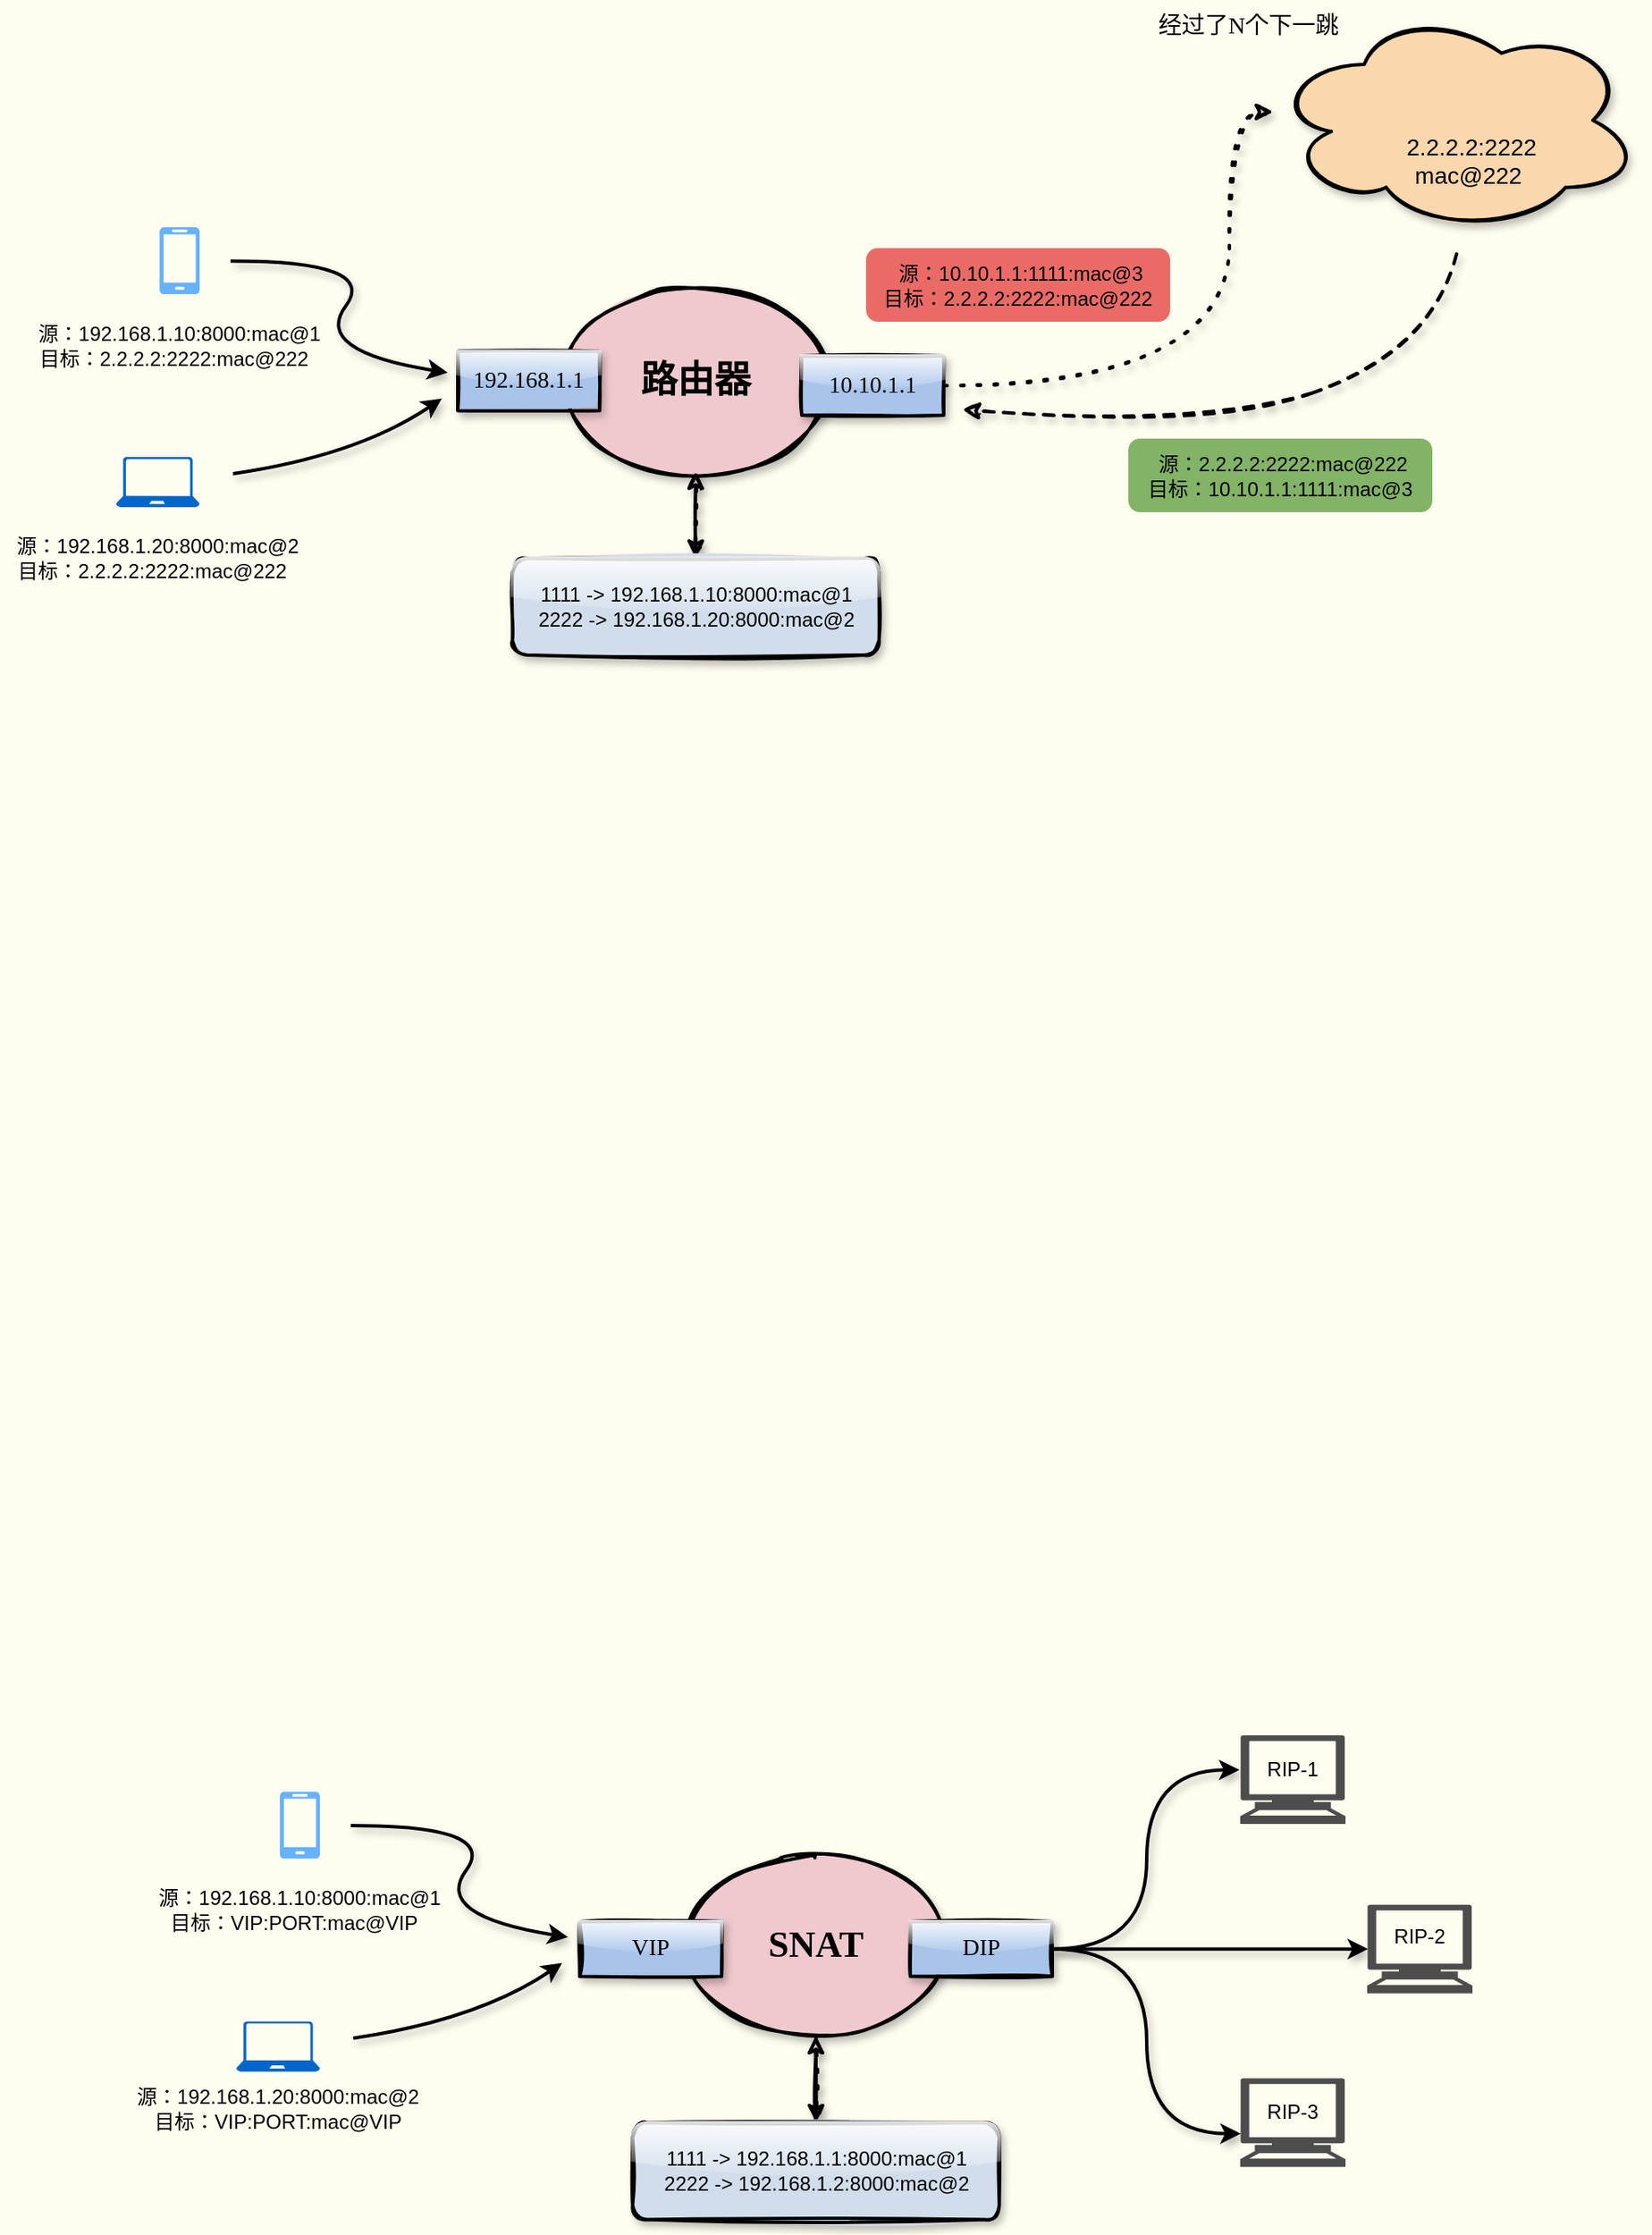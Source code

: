 <mxfile version="14.4.6" type="github">
  <diagram id="aZXABbXW0xjVB7LvO0f2" name="第 1 页">
    <mxGraphModel dx="1426" dy="800" grid="0" gridSize="10" guides="1" tooltips="1" connect="1" arrows="1" fold="1" page="1" pageScale="1" pageWidth="1169" pageHeight="827" background="#FFFDF0" math="0" shadow="0">
      <root>
        <mxCell id="0" />
        <mxCell id="1" parent="0" />
        <mxCell id="kH6JTMU_E28Y3a_ak_Uv-8" value="" style="pointerEvents=1;shadow=0;dashed=0;html=1;strokeColor=none;labelPosition=center;verticalLabelPosition=bottom;verticalAlign=top;align=center;fillColor=#66B2FF;shape=mxgraph.azure.mobile" parent="1" vertex="1">
          <mxGeometry x="193.5" y="213" width="24" height="40" as="geometry" />
        </mxCell>
        <mxCell id="kH6JTMU_E28Y3a_ak_Uv-11" value="" style="aspect=fixed;pointerEvents=1;shadow=0;dashed=0;html=1;strokeColor=none;labelPosition=center;verticalLabelPosition=bottom;verticalAlign=top;align=center;fillColor=#0066CC;shape=mxgraph.azure.laptop" parent="1" vertex="1">
          <mxGeometry x="167.5" y="350.5" width="50" height="30" as="geometry" />
        </mxCell>
        <mxCell id="kH6JTMU_E28Y3a_ak_Uv-12" style="edgeStyle=orthogonalEdgeStyle;rounded=0;orthogonalLoop=1;jettySize=auto;html=1;exitX=0.5;exitY=1;exitDx=0;exitDy=0;exitPerimeter=0;" parent="1" source="kH6JTMU_E28Y3a_ak_Uv-11" target="kH6JTMU_E28Y3a_ak_Uv-11" edge="1">
          <mxGeometry relative="1" as="geometry" />
        </mxCell>
        <mxCell id="kH6JTMU_E28Y3a_ak_Uv-19" value="" style="curved=1;endArrow=classic;html=1;shadow=1;strokeWidth=2;" parent="1" edge="1">
          <mxGeometry width="50" height="50" relative="1" as="geometry">
            <mxPoint x="236" y="233.25" as="sourcePoint" />
            <mxPoint x="366" y="300" as="targetPoint" />
            <Array as="points">
              <mxPoint x="325" y="233" />
              <mxPoint x="285" y="287.25" />
            </Array>
          </mxGeometry>
        </mxCell>
        <mxCell id="kH6JTMU_E28Y3a_ak_Uv-20" value="" style="curved=1;endArrow=classic;html=1;shadow=1;strokeWidth=2;" parent="1" edge="1">
          <mxGeometry width="50" height="50" relative="1" as="geometry">
            <mxPoint x="237.5" y="360.5" as="sourcePoint" />
            <mxPoint x="362.5" y="315.5" as="targetPoint" />
            <Array as="points">
              <mxPoint x="312.5" y="349.5" />
            </Array>
          </mxGeometry>
        </mxCell>
        <mxCell id="kH6JTMU_E28Y3a_ak_Uv-25" value="&lt;div style=&quot;font-family: &amp;#34;helvetica&amp;#34; ; font-size: 12px&quot;&gt;源：192.168.1.20:8000:mac@2&lt;/div&gt;&lt;div style=&quot;font-family: &amp;#34;helvetica&amp;#34; ; font-size: 12px&quot;&gt;目标：2.2.2.2:2222:mac@222&amp;nbsp;&amp;nbsp;&lt;/div&gt;" style="text;html=1;strokeColor=none;fillColor=none;align=center;verticalAlign=middle;whiteSpace=wrap;rounded=0;shadow=1;glass=1;sketch=1;fontFamily=Tahoma;fontSize=14;" parent="1" vertex="1">
          <mxGeometry x="102" y="401" width="181" height="20" as="geometry" />
        </mxCell>
        <mxCell id="kH6JTMU_E28Y3a_ak_Uv-29" value="&lt;div style=&quot;font-family: &amp;#34;helvetica&amp;#34; ; font-size: 14px&quot;&gt;&lt;br&gt;&lt;/div&gt;" style="ellipse;shape=cloud;whiteSpace=wrap;html=1;shadow=1;strokeWidth=2;glass=0;sketch=1;fillWeight=-1;hachureGap=8;fillStyle=solid;fillColor=#fad7ac;" parent="1" vertex="1">
          <mxGeometry x="860" y="82" width="219" height="134" as="geometry" />
        </mxCell>
        <mxCell id="kH6JTMU_E28Y3a_ak_Uv-50" value="" style="edgeStyle=orthogonalEdgeStyle;curved=1;sketch=1;orthogonalLoop=1;jettySize=auto;html=1;shadow=1;dashed=1;dashPattern=1 4;strokeWidth=2;fontFamily=Tahoma;fontSize=14;" parent="1" source="kH6JTMU_E28Y3a_ak_Uv-33" target="kH6JTMU_E28Y3a_ak_Uv-49" edge="1">
          <mxGeometry relative="1" as="geometry" />
        </mxCell>
        <mxCell id="kH6JTMU_E28Y3a_ak_Uv-33" value="&lt;b&gt;&lt;font style=&quot;font-size: 22px&quot;&gt;路由器&lt;/font&gt;&lt;/b&gt;" style="ellipse;whiteSpace=wrap;html=1;shadow=1;glass=1;sketch=1;strokeWidth=2;fontFamily=Tahoma;fontSize=14;fillStyle=solid;fillColor=#f0c9cf;" parent="1" vertex="1">
          <mxGeometry x="436" y="251" width="157" height="108" as="geometry" />
        </mxCell>
        <mxCell id="kH6JTMU_E28Y3a_ak_Uv-35" value="192.168.1.1" style="rounded=0;whiteSpace=wrap;html=1;shadow=1;glass=1;sketch=1;strokeColor=#000000;strokeWidth=2;fontFamily=Tahoma;fontSize=14;fillStyle=solid;fillColor=#A9C4EB;" parent="1" vertex="1">
          <mxGeometry x="372" y="287.25" width="85" height="35.5" as="geometry" />
        </mxCell>
        <mxCell id="kH6JTMU_E28Y3a_ak_Uv-37" style="edgeStyle=orthogonalEdgeStyle;curved=1;sketch=1;orthogonalLoop=1;jettySize=auto;html=1;shadow=1;strokeWidth=2;fontFamily=Tahoma;fontSize=14;dashed=1;dashPattern=1 4;" parent="1" source="kH6JTMU_E28Y3a_ak_Uv-36" target="kH6JTMU_E28Y3a_ak_Uv-29" edge="1">
          <mxGeometry relative="1" as="geometry">
            <Array as="points">
              <mxPoint x="834" y="308" />
              <mxPoint x="834" y="144" />
            </Array>
          </mxGeometry>
        </mxCell>
        <mxCell id="kH6JTMU_E28Y3a_ak_Uv-36" value="10.10.1.1" style="rounded=0;whiteSpace=wrap;html=1;shadow=1;glass=1;sketch=1;strokeColor=#000000;strokeWidth=2;fontFamily=Tahoma;fontSize=14;fillStyle=solid;fillColor=#A9C4EB;" parent="1" vertex="1">
          <mxGeometry x="578" y="290" width="85" height="35.5" as="geometry" />
        </mxCell>
        <mxCell id="kH6JTMU_E28Y3a_ak_Uv-38" value="经过了N个下一跳&lt;br&gt;" style="text;html=1;align=center;verticalAlign=middle;resizable=0;points=[];autosize=1;fontSize=14;fontFamily=Tahoma;" parent="1" vertex="1">
          <mxGeometry x="786" y="82" width="117" height="21" as="geometry" />
        </mxCell>
        <mxCell id="kH6JTMU_E28Y3a_ak_Uv-43" value="&lt;div style=&quot;font-family: &amp;#34;helvetica&amp;#34; ; font-size: 12px&quot;&gt;&lt;div&gt;源：192.168.1.10:8000:mac@1&lt;/div&gt;&lt;div&gt;目标：2.2.2.2:2222:mac@222&amp;nbsp;&amp;nbsp;&lt;/div&gt;&lt;/div&gt;" style="text;html=1;strokeColor=none;fillColor=none;align=center;verticalAlign=middle;whiteSpace=wrap;rounded=0;shadow=1;glass=1;sketch=1;fontFamily=Tahoma;fontSize=14;" parent="1" vertex="1">
          <mxGeometry x="115" y="274" width="181" height="20" as="geometry" />
        </mxCell>
        <mxCell id="kH6JTMU_E28Y3a_ak_Uv-45" value="&lt;div style=&quot;font-family: &amp;#34;helvetica&amp;#34;&quot;&gt;2.2.2.2:2222&lt;/div&gt;&lt;div style=&quot;font-family: &amp;#34;helvetica&amp;#34;&quot;&gt;mac@222&amp;nbsp;&lt;/div&gt;" style="text;html=1;strokeColor=none;fillColor=none;align=center;verticalAlign=middle;whiteSpace=wrap;rounded=0;shadow=0;glass=0;sketch=0;fontFamily=Tahoma;fontSize=14;" parent="1" vertex="1">
          <mxGeometry x="959" y="164" width="40" height="17" as="geometry" />
        </mxCell>
        <mxCell id="kH6JTMU_E28Y3a_ak_Uv-46" value="" style="shape=image;html=1;verticalAlign=top;verticalLabelPosition=bottom;labelBackgroundColor=#ffffff;imageAspect=0;aspect=fixed;image=https://cdn4.iconfinder.com/data/icons/chinas-social-share-icons/256/cssi_taobao-128.png;rounded=0;shadow=0;glass=0;sketch=0;strokeColor=#000000;strokeWidth=2;fillColor=none;fontFamily=Tahoma;fontSize=14;" parent="1" vertex="1">
          <mxGeometry x="955" y="113" width="39" height="39" as="geometry" />
        </mxCell>
        <mxCell id="kH6JTMU_E28Y3a_ak_Uv-51" value="" style="sketch=1;orthogonalLoop=1;jettySize=auto;html=1;shadow=1;strokeWidth=2;fontFamily=Tahoma;fontSize=14;" parent="1" source="kH6JTMU_E28Y3a_ak_Uv-49" target="kH6JTMU_E28Y3a_ak_Uv-33" edge="1">
          <mxGeometry relative="1" as="geometry" />
        </mxCell>
        <mxCell id="kH6JTMU_E28Y3a_ak_Uv-49" value="&lt;div style=&quot;font-family: &amp;#34;helvetica&amp;#34; ; font-size: 12px&quot;&gt;1111 -&amp;gt; 192.168.1.10:8000:mac@1&lt;/div&gt;&lt;div style=&quot;font-family: &amp;#34;helvetica&amp;#34; ; font-size: 12px&quot;&gt;2222 -&amp;gt; 192.168.1.20:8000:mac@2&lt;br&gt;&lt;/div&gt;" style="whiteSpace=wrap;html=1;shadow=1;fontFamily=Tahoma;fontSize=14;strokeWidth=2;glass=1;sketch=1;fillStyle=solid;rounded=1;fillColor=#D1DDEB;" parent="1" vertex="1">
          <mxGeometry x="404.75" y="411" width="219.5" height="58" as="geometry" />
        </mxCell>
        <mxCell id="KS8ba3pGw0_D_sEXpfe7-1" value="&amp;nbsp;源：10.10.1.1:1111:mac@3&lt;br&gt;目标：2.2.2.2:2222:mac@222" style="rounded=1;whiteSpace=wrap;html=1;fillColor=#EA6B66;strokeColor=#EA6B66;" parent="1" vertex="1">
          <mxGeometry x="617" y="226" width="181" height="43" as="geometry" />
        </mxCell>
        <mxCell id="KS8ba3pGw0_D_sEXpfe7-6" value="" style="curved=1;endArrow=classic;html=1;strokeWidth=2;dashed=1;shadow=1;sketch=1;" parent="1" edge="1">
          <mxGeometry width="50" height="50" relative="1" as="geometry">
            <mxPoint x="970" y="229" as="sourcePoint" />
            <mxPoint x="674" y="322" as="targetPoint" />
            <Array as="points">
              <mxPoint x="955" y="290" />
              <mxPoint x="812" y="334.5" />
            </Array>
          </mxGeometry>
        </mxCell>
        <mxCell id="KS8ba3pGw0_D_sEXpfe7-2" value="&amp;nbsp;源：2.2.2.2:2222:mac@222&lt;br&gt;目标：10.10.1.1:1111:mac@3" style="rounded=1;whiteSpace=wrap;html=1;strokeColor=#82b366;fillColor=#82B366;" parent="1" vertex="1">
          <mxGeometry x="774" y="340" width="181" height="43" as="geometry" />
        </mxCell>
        <mxCell id="KS8ba3pGw0_D_sEXpfe7-7" value="" style="pointerEvents=1;shadow=0;dashed=0;html=1;strokeColor=none;labelPosition=center;verticalLabelPosition=bottom;verticalAlign=top;align=center;fillColor=#66B2FF;shape=mxgraph.azure.mobile" parent="1" vertex="1">
          <mxGeometry x="265.5" y="1149.24" width="24" height="40" as="geometry" />
        </mxCell>
        <mxCell id="KS8ba3pGw0_D_sEXpfe7-8" value="" style="aspect=fixed;pointerEvents=1;shadow=0;dashed=0;html=1;strokeColor=none;labelPosition=center;verticalLabelPosition=bottom;verticalAlign=top;align=center;fillColor=#0066CC;shape=mxgraph.azure.laptop" parent="1" vertex="1">
          <mxGeometry x="239.5" y="1286.74" width="50" height="30" as="geometry" />
        </mxCell>
        <mxCell id="KS8ba3pGw0_D_sEXpfe7-9" style="edgeStyle=orthogonalEdgeStyle;rounded=0;orthogonalLoop=1;jettySize=auto;html=1;exitX=0.5;exitY=1;exitDx=0;exitDy=0;exitPerimeter=0;" parent="1" source="KS8ba3pGw0_D_sEXpfe7-8" target="KS8ba3pGw0_D_sEXpfe7-8" edge="1">
          <mxGeometry relative="1" as="geometry" />
        </mxCell>
        <mxCell id="KS8ba3pGw0_D_sEXpfe7-10" value="" style="curved=1;endArrow=classic;html=1;shadow=1;strokeWidth=2;" parent="1" edge="1">
          <mxGeometry width="50" height="50" relative="1" as="geometry">
            <mxPoint x="308" y="1169.49" as="sourcePoint" />
            <mxPoint x="438" y="1236.24" as="targetPoint" />
            <Array as="points">
              <mxPoint x="397" y="1169.24" />
              <mxPoint x="357" y="1223.49" />
            </Array>
          </mxGeometry>
        </mxCell>
        <mxCell id="KS8ba3pGw0_D_sEXpfe7-11" value="" style="curved=1;endArrow=classic;html=1;shadow=1;strokeWidth=2;" parent="1" edge="1">
          <mxGeometry width="50" height="50" relative="1" as="geometry">
            <mxPoint x="309.5" y="1296.74" as="sourcePoint" />
            <mxPoint x="434.5" y="1251.74" as="targetPoint" />
            <Array as="points">
              <mxPoint x="384.5" y="1285.74" />
            </Array>
          </mxGeometry>
        </mxCell>
        <mxCell id="KS8ba3pGw0_D_sEXpfe7-12" value="&lt;div style=&quot;font-family: &amp;#34;helvetica&amp;#34; ; font-size: 12px&quot;&gt;源：192.168.1.20:8000:mac@2&lt;/div&gt;&lt;span style=&quot;font-family: &amp;#34;helvetica&amp;#34; ; font-size: 12px&quot;&gt;目标：VIP:PORT:mac@VIP&lt;/span&gt;&lt;div style=&quot;font-family: &amp;#34;helvetica&amp;#34; ; font-size: 12px&quot;&gt;&amp;nbsp;&lt;/div&gt;" style="text;html=1;strokeColor=none;fillColor=none;align=center;verticalAlign=middle;whiteSpace=wrap;rounded=0;shadow=1;glass=1;sketch=1;fontFamily=Tahoma;fontSize=14;" parent="1" vertex="1">
          <mxGeometry x="174" y="1337.24" width="181" height="20" as="geometry" />
        </mxCell>
        <mxCell id="KS8ba3pGw0_D_sEXpfe7-14" value="" style="edgeStyle=orthogonalEdgeStyle;curved=1;sketch=1;orthogonalLoop=1;jettySize=auto;html=1;shadow=1;dashed=1;dashPattern=1 4;strokeWidth=2;fontFamily=Tahoma;fontSize=14;" parent="1" source="KS8ba3pGw0_D_sEXpfe7-15" target="KS8ba3pGw0_D_sEXpfe7-24" edge="1">
          <mxGeometry relative="1" as="geometry" />
        </mxCell>
        <mxCell id="KS8ba3pGw0_D_sEXpfe7-15" value="&lt;b&gt;&lt;font style=&quot;font-size: 22px&quot;&gt;SNAT&lt;/font&gt;&lt;/b&gt;" style="ellipse;whiteSpace=wrap;html=1;shadow=1;glass=1;sketch=1;strokeWidth=2;fontFamily=Tahoma;fontSize=14;fillStyle=solid;fillColor=#f0c9cf;" parent="1" vertex="1">
          <mxGeometry x="508" y="1187.24" width="157" height="108" as="geometry" />
        </mxCell>
        <mxCell id="KS8ba3pGw0_D_sEXpfe7-16" value="VIP" style="rounded=0;whiteSpace=wrap;html=1;shadow=1;glass=1;sketch=1;strokeColor=#000000;strokeWidth=2;fontFamily=Tahoma;fontSize=14;fillStyle=solid;fillColor=#A9C4EB;" parent="1" vertex="1">
          <mxGeometry x="445" y="1227" width="85" height="32.75" as="geometry" />
        </mxCell>
        <mxCell id="KS8ba3pGw0_D_sEXpfe7-37" style="edgeStyle=orthogonalEdgeStyle;sketch=0;orthogonalLoop=1;jettySize=auto;html=1;exitX=1;exitY=0.5;exitDx=0;exitDy=0;entryX=-0.016;entryY=0.388;entryDx=0;entryDy=0;entryPerimeter=0;shadow=1;strokeWidth=2;curved=1;" parent="1" source="KS8ba3pGw0_D_sEXpfe7-18" target="KS8ba3pGw0_D_sEXpfe7-31" edge="1">
          <mxGeometry relative="1" as="geometry" />
        </mxCell>
        <mxCell id="KS8ba3pGw0_D_sEXpfe7-39" style="edgeStyle=orthogonalEdgeStyle;curved=1;sketch=0;orthogonalLoop=1;jettySize=auto;html=1;exitX=1;exitY=0.5;exitDx=0;exitDy=0;entryX=-0.003;entryY=0.627;entryDx=0;entryDy=0;entryPerimeter=0;shadow=1;strokeWidth=2;" parent="1" source="KS8ba3pGw0_D_sEXpfe7-18" target="KS8ba3pGw0_D_sEXpfe7-33" edge="1">
          <mxGeometry relative="1" as="geometry" />
        </mxCell>
        <mxCell id="KS8ba3pGw0_D_sEXpfe7-40" style="edgeStyle=orthogonalEdgeStyle;curved=1;sketch=0;orthogonalLoop=1;jettySize=auto;html=1;exitX=1;exitY=0.5;exitDx=0;exitDy=0;entryX=0;entryY=0.5;entryDx=0;entryDy=0;entryPerimeter=0;shadow=1;strokeWidth=2;" parent="1" source="KS8ba3pGw0_D_sEXpfe7-18" target="KS8ba3pGw0_D_sEXpfe7-32" edge="1">
          <mxGeometry relative="1" as="geometry" />
        </mxCell>
        <mxCell id="KS8ba3pGw0_D_sEXpfe7-18" value="DIP" style="rounded=0;whiteSpace=wrap;html=1;shadow=1;glass=1;sketch=1;strokeColor=#000000;strokeWidth=2;fontFamily=Tahoma;fontSize=14;fillStyle=solid;fillColor=#A9C4EB;" parent="1" vertex="1">
          <mxGeometry x="643" y="1227" width="85" height="32.75" as="geometry" />
        </mxCell>
        <mxCell id="KS8ba3pGw0_D_sEXpfe7-20" value="&lt;div style=&quot;font-family: &amp;#34;helvetica&amp;#34; ; font-size: 12px&quot;&gt;&lt;div&gt;源：192.168.1.10:8000:mac@1&lt;/div&gt;&lt;div&gt;目标：VIP:PORT:mac@VIP&amp;nbsp;&amp;nbsp;&lt;/div&gt;&lt;/div&gt;" style="text;html=1;strokeColor=none;fillColor=none;align=center;verticalAlign=middle;whiteSpace=wrap;rounded=0;shadow=1;glass=1;sketch=1;fontFamily=Tahoma;fontSize=14;" parent="1" vertex="1">
          <mxGeometry x="187" y="1210.24" width="181" height="20" as="geometry" />
        </mxCell>
        <mxCell id="KS8ba3pGw0_D_sEXpfe7-23" value="" style="sketch=1;orthogonalLoop=1;jettySize=auto;html=1;shadow=1;strokeWidth=2;fontFamily=Tahoma;fontSize=14;" parent="1" source="KS8ba3pGw0_D_sEXpfe7-24" target="KS8ba3pGw0_D_sEXpfe7-15" edge="1">
          <mxGeometry relative="1" as="geometry" />
        </mxCell>
        <mxCell id="KS8ba3pGw0_D_sEXpfe7-24" value="&lt;div style=&quot;font-family: &amp;#34;helvetica&amp;#34; ; font-size: 12px&quot;&gt;1111 -&amp;gt; 192.168.1.1:8000:mac@1&lt;/div&gt;&lt;div style=&quot;font-family: &amp;#34;helvetica&amp;#34; ; font-size: 12px&quot;&gt;2222 -&amp;gt; 192.168.1.2:8000:mac@2&lt;br&gt;&lt;/div&gt;" style="whiteSpace=wrap;html=1;shadow=1;fontFamily=Tahoma;fontSize=14;strokeWidth=2;glass=1;sketch=1;fillStyle=solid;rounded=1;fillColor=#D1DDEB;" parent="1" vertex="1">
          <mxGeometry x="476.75" y="1347.24" width="219.5" height="58" as="geometry" />
        </mxCell>
        <mxCell id="KS8ba3pGw0_D_sEXpfe7-31" value="" style="shape=mxgraph.signs.tech.computer;html=1;pointerEvents=1;verticalLabelPosition=bottom;verticalAlign=top;align=center;labelBackgroundColor=none;fontColor=#ffffff;fillColor=#4D4D4D;strokeColor=#4D4D4D;" parent="1" vertex="1">
          <mxGeometry x="841" y="1116" width="62" height="52" as="geometry" />
        </mxCell>
        <mxCell id="KS8ba3pGw0_D_sEXpfe7-32" value="" style="shape=mxgraph.signs.tech.computer;html=1;pointerEvents=1;verticalLabelPosition=bottom;verticalAlign=top;align=center;labelBackgroundColor=none;fontColor=#ffffff;fillColor=#4D4D4D;strokeColor=#4D4D4D;" parent="1" vertex="1">
          <mxGeometry x="917" y="1217.38" width="62" height="52" as="geometry" />
        </mxCell>
        <mxCell id="KS8ba3pGw0_D_sEXpfe7-33" value="" style="shape=mxgraph.signs.tech.computer;html=1;pointerEvents=1;verticalLabelPosition=bottom;verticalAlign=top;align=center;labelBackgroundColor=none;fontColor=#ffffff;fillColor=#4D4D4D;strokeColor=#4D4D4D;" parent="1" vertex="1">
          <mxGeometry x="841" y="1321.24" width="62" height="52" as="geometry" />
        </mxCell>
        <mxCell id="KS8ba3pGw0_D_sEXpfe7-34" value="&lt;meta charset=&quot;utf-8&quot;&gt;&lt;span style=&quot;color: rgb(0, 0, 0); font-family: helvetica; font-size: 12px; font-style: normal; font-weight: 400; letter-spacing: normal; text-align: center; text-indent: 0px; text-transform: none; word-spacing: 0px; display: inline; float: none;&quot;&gt;RIP-1&lt;/span&gt;" style="text;html=1;strokeColor=none;fillColor=none;align=center;verticalAlign=middle;whiteSpace=wrap;rounded=0;labelBackgroundColor=none;" parent="1" vertex="1">
          <mxGeometry x="852" y="1126" width="40" height="20" as="geometry" />
        </mxCell>
        <mxCell id="KS8ba3pGw0_D_sEXpfe7-35" value="&lt;span style=&quot;color: rgb(0, 0, 0); font-family: helvetica; font-size: 12px; font-style: normal; font-weight: 400; letter-spacing: normal; text-align: center; text-indent: 0px; text-transform: none; word-spacing: 0px; display: inline; float: none;&quot;&gt;RIP-2&lt;/span&gt;" style="text;html=1;strokeColor=none;fillColor=none;align=center;verticalAlign=middle;whiteSpace=wrap;rounded=0;labelBackgroundColor=none;" parent="1" vertex="1">
          <mxGeometry x="928" y="1226.38" width="40" height="20" as="geometry" />
        </mxCell>
        <mxCell id="KS8ba3pGw0_D_sEXpfe7-36" value="&lt;span style=&quot;color: rgb(0, 0, 0); font-family: helvetica; font-size: 12px; font-style: normal; font-weight: 400; letter-spacing: normal; text-align: center; text-indent: 0px; text-transform: none; word-spacing: 0px; display: inline; float: none;&quot;&gt;RIP-3&lt;/span&gt;" style="text;html=1;strokeColor=none;fillColor=none;align=center;verticalAlign=middle;whiteSpace=wrap;rounded=0;labelBackgroundColor=none;" parent="1" vertex="1">
          <mxGeometry x="852" y="1331.24" width="40" height="20" as="geometry" />
        </mxCell>
      </root>
    </mxGraphModel>
  </diagram>
</mxfile>
